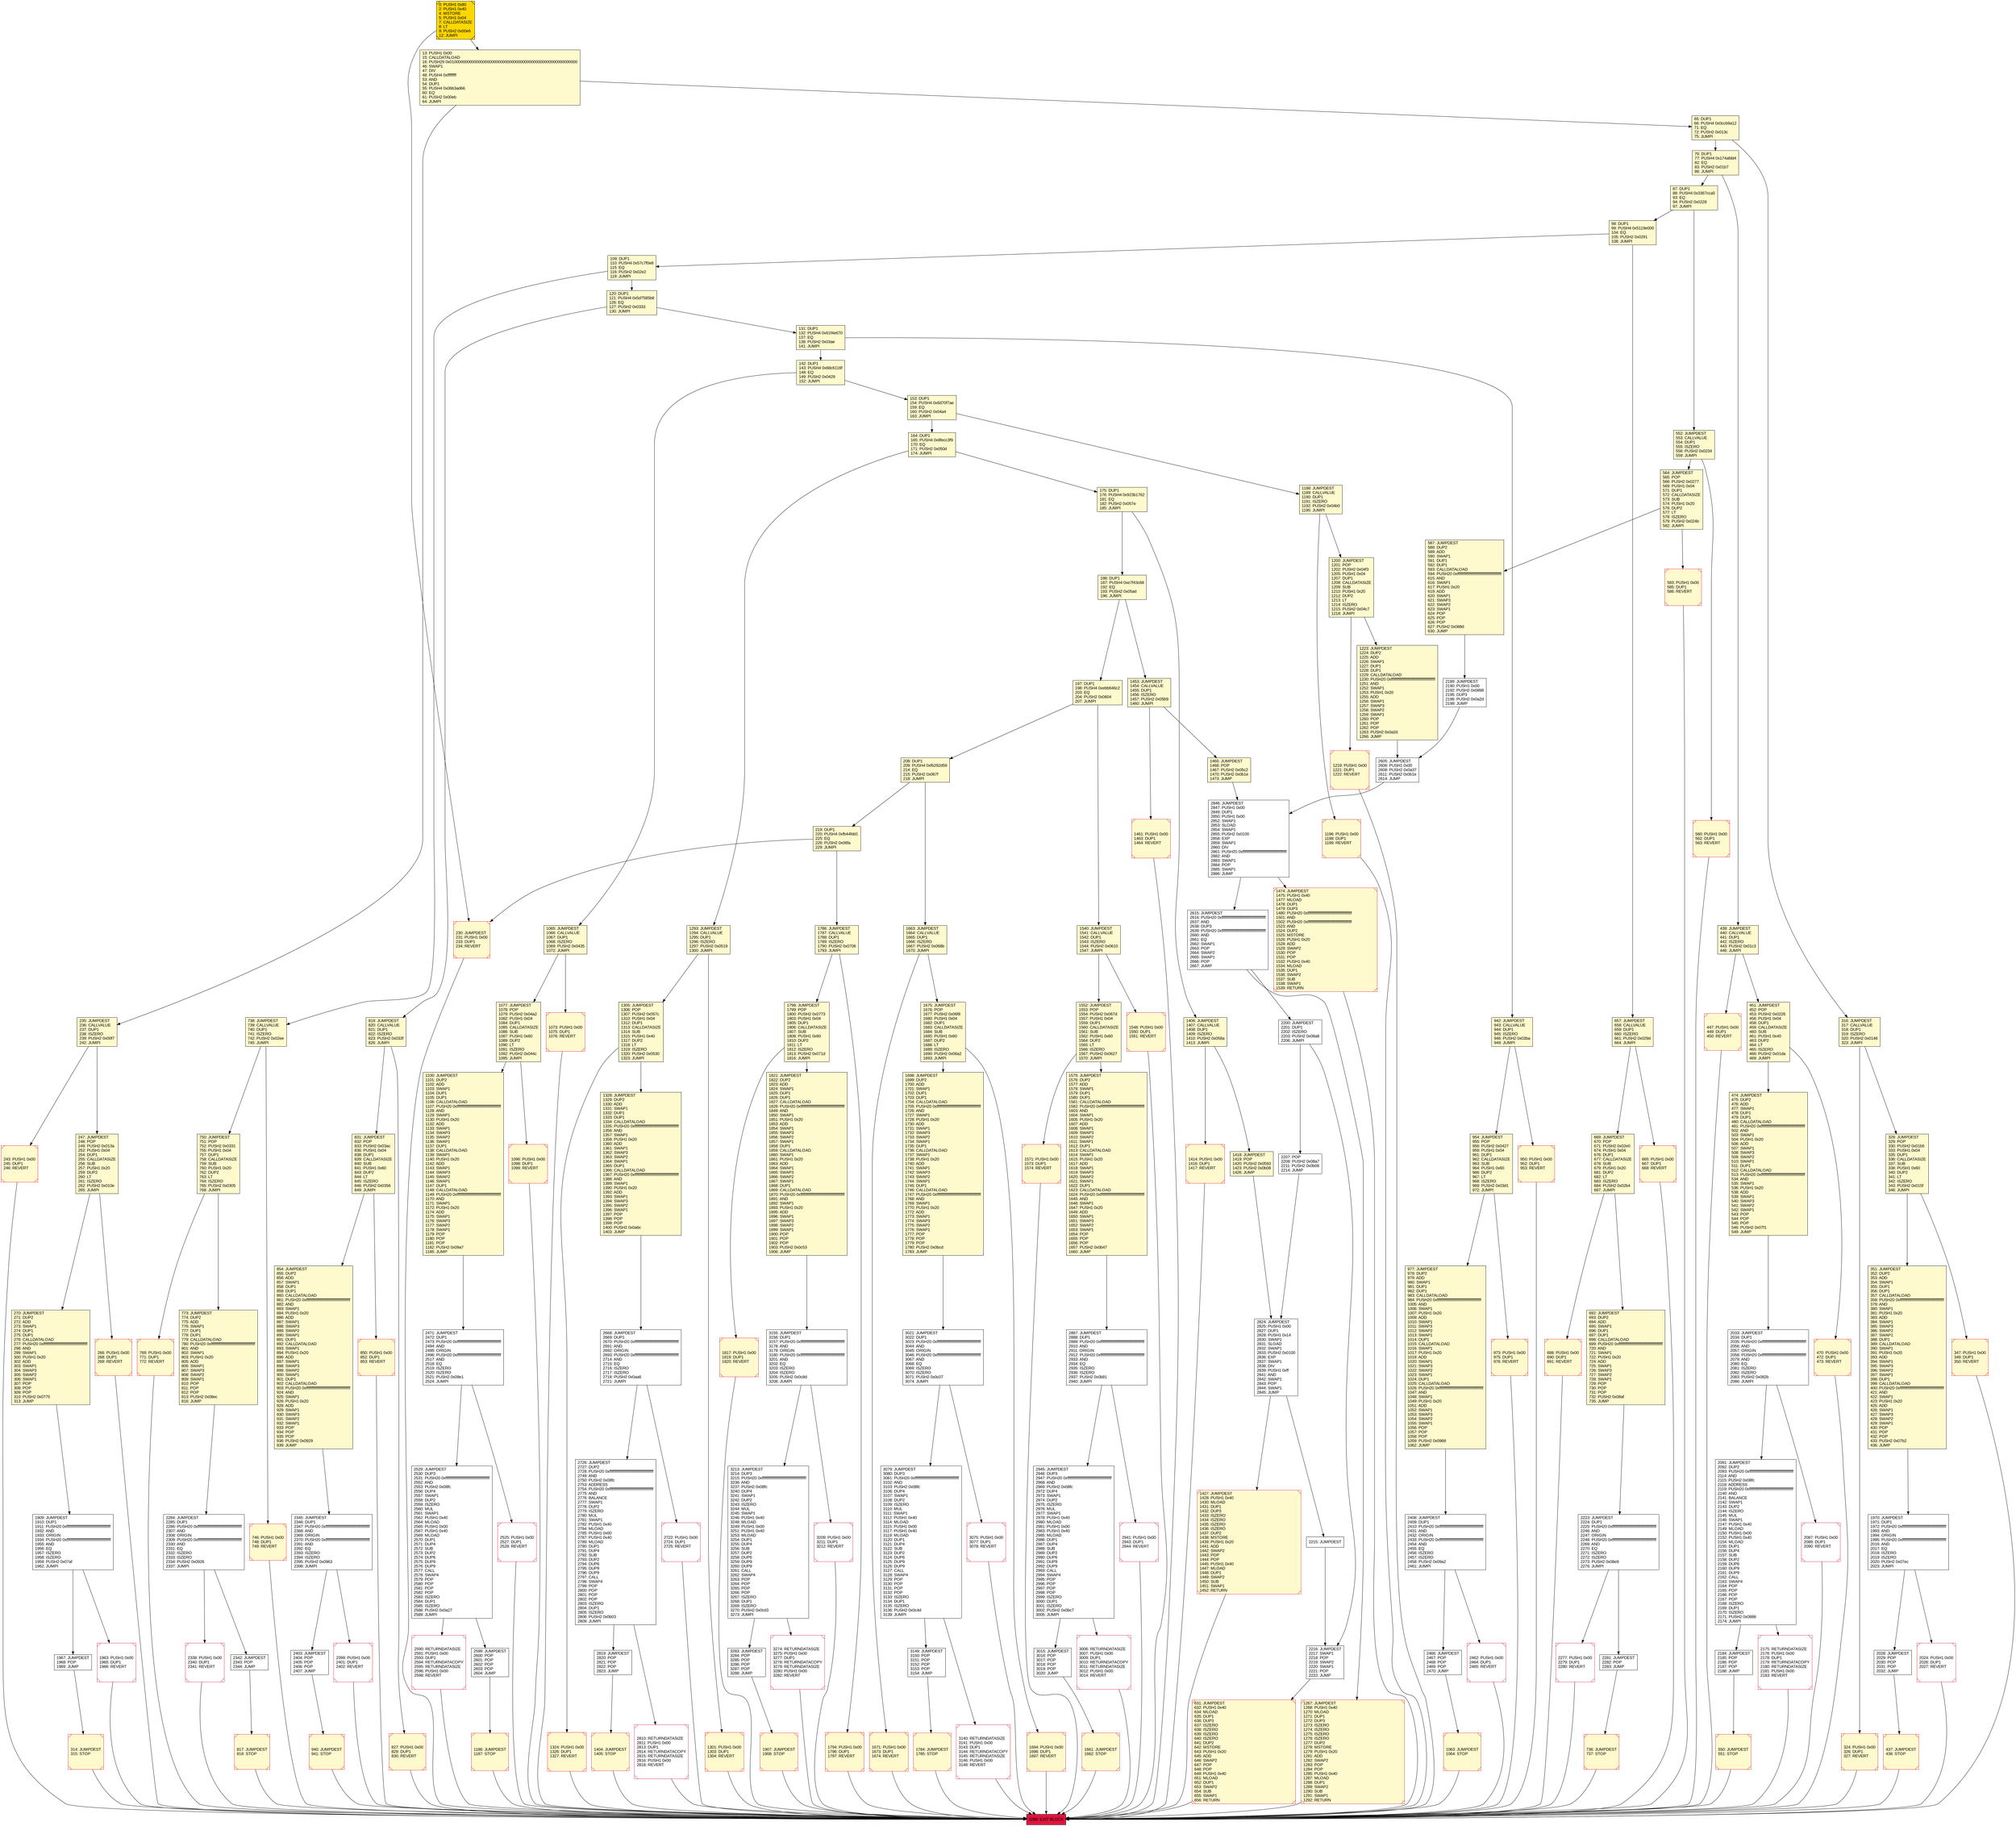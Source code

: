 digraph G {
bgcolor=transparent rankdir=UD;
node [shape=box style=filled color=black fillcolor=white fontname=arial fontcolor=black];
2342 [label="2342: JUMPDEST\l2343: POP\l2344: JUMP\l" ];
2471 [label="2471: JUMPDEST\l2472: DUP1\l2473: PUSH20 0xffffffffffffffffffffffffffffffffffffffff\l2494: AND\l2495: ORIGIN\l2496: PUSH20 0xffffffffffffffffffffffffffffffffffffffff\l2517: AND\l2518: EQ\l2519: ISZERO\l2520: ISZERO\l2521: PUSH2 0x09e1\l2524: JUMPI\l" ];
2216 [label="2216: JUMPDEST\l2217: SWAP1\l2218: POP\l2219: SWAP2\l2220: SWAP1\l2221: POP\l2222: JUMP\l" ];
2722 [label="2722: PUSH1 0x00\l2724: DUP1\l2725: REVERT\l" shape=Msquare color=crimson ];
3149 [label="3149: JUMPDEST\l3150: POP\l3151: POP\l3152: POP\l3153: POP\l3154: JUMP\l" ];
2408 [label="2408: JUMPDEST\l2409: DUP1\l2410: PUSH20 0xffffffffffffffffffffffffffffffffffffffff\l2431: AND\l2432: ORIGIN\l2433: PUSH20 0xffffffffffffffffffffffffffffffffffffffff\l2454: AND\l2455: EQ\l2456: ISZERO\l2457: ISZERO\l2458: PUSH2 0x09a2\l2461: JUMPI\l" ];
2590 [label="2590: RETURNDATASIZE\l2591: PUSH1 0x00\l2593: DUP1\l2594: RETURNDATACOPY\l2595: RETURNDATASIZE\l2596: PUSH1 0x00\l2598: REVERT\l" shape=Msquare color=crimson ];
1909 [label="1909: JUMPDEST\l1910: DUP1\l1911: PUSH20 0xffffffffffffffffffffffffffffffffffffffff\l1932: AND\l1933: ORIGIN\l1934: PUSH20 0xffffffffffffffffffffffffffffffffffffffff\l1955: AND\l1956: EQ\l1957: ISZERO\l1958: ISZERO\l1959: PUSH2 0x07af\l1962: JUMPI\l" ];
1970 [label="1970: JUMPDEST\l1971: DUP1\l1972: PUSH20 0xffffffffffffffffffffffffffffffffffffffff\l1993: AND\l1994: ORIGIN\l1995: PUSH20 0xffffffffffffffffffffffffffffffffffffffff\l2016: AND\l2017: EQ\l2018: ISZERO\l2019: ISZERO\l2020: PUSH2 0x07ec\l2023: JUMPI\l" ];
1100 [label="1100: JUMPDEST\l1101: DUP2\l1102: ADD\l1103: SWAP1\l1104: DUP1\l1105: DUP1\l1106: CALLDATALOAD\l1107: PUSH20 0xffffffffffffffffffffffffffffffffffffffff\l1128: AND\l1129: SWAP1\l1130: PUSH1 0x20\l1132: ADD\l1133: SWAP1\l1134: SWAP3\l1135: SWAP2\l1136: SWAP1\l1137: DUP1\l1138: CALLDATALOAD\l1139: SWAP1\l1140: PUSH1 0x20\l1142: ADD\l1143: SWAP1\l1144: SWAP3\l1145: SWAP2\l1146: SWAP1\l1147: DUP1\l1148: CALLDATALOAD\l1149: PUSH20 0xffffffffffffffffffffffffffffffffffffffff\l1170: AND\l1171: SWAP1\l1172: PUSH1 0x20\l1174: ADD\l1175: SWAP1\l1176: SWAP3\l1177: SWAP2\l1178: SWAP1\l1179: POP\l1180: POP\l1181: POP\l1182: PUSH2 0x09a7\l1185: JUMP\l" fillcolor=lemonchiffon ];
1305 [label="1305: JUMPDEST\l1306: POP\l1307: PUSH2 0x057c\l1310: PUSH1 0x04\l1312: DUP1\l1313: CALLDATASIZE\l1314: SUB\l1315: PUSH1 0x40\l1317: DUP2\l1318: LT\l1319: ISZERO\l1320: PUSH2 0x0530\l1323: JUMPI\l" fillcolor=lemonchiffon ];
1963 [label="1963: PUSH1 0x00\l1965: DUP1\l1966: REVERT\l" shape=Msquare color=crimson ];
1196 [label="1196: PUSH1 0x00\l1198: DUP1\l1199: REVERT\l" fillcolor=lemonchiffon shape=Msquare color=crimson ];
2028 [label="2028: JUMPDEST\l2029: POP\l2030: POP\l2031: POP\l2032: JUMP\l" ];
98 [label="98: DUP1\l99: PUSH4 0x5119e000\l104: EQ\l105: PUSH2 0x0291\l108: JUMPI\l" fillcolor=lemonchiffon ];
688 [label="688: PUSH1 0x00\l690: DUP1\l691: REVERT\l" fillcolor=lemonchiffon shape=Msquare color=crimson ];
1461 [label="1461: PUSH1 0x00\l1463: DUP1\l1464: REVERT\l" fillcolor=lemonchiffon shape=Msquare color=crimson ];
1418 [label="1418: JUMPDEST\l1419: POP\l1420: PUSH2 0x0593\l1423: PUSH2 0x0b08\l1426: JUMP\l" fillcolor=lemonchiffon ];
950 [label="950: PUSH1 0x00\l952: DUP1\l953: REVERT\l" fillcolor=lemonchiffon shape=Msquare color=crimson ];
819 [label="819: JUMPDEST\l820: CALLVALUE\l821: DUP1\l822: ISZERO\l823: PUSH2 0x033f\l826: JUMPI\l" fillcolor=lemonchiffon ];
1223 [label="1223: JUMPDEST\l1224: DUP2\l1225: ADD\l1226: SWAP1\l1227: DUP1\l1228: DUP1\l1229: CALLDATALOAD\l1230: PUSH20 0xffffffffffffffffffffffffffffffffffffffff\l1251: AND\l1252: SWAP1\l1253: PUSH1 0x20\l1255: ADD\l1256: SWAP1\l1257: SWAP3\l1258: SWAP2\l1259: SWAP1\l1260: POP\l1261: POP\l1262: POP\l1263: PUSH2 0x0a2d\l1266: JUMP\l" fillcolor=lemonchiffon ];
164 [label="164: DUP1\l165: PUSH4 0x8fecc3f9\l170: EQ\l171: PUSH2 0x050d\l174: JUMPI\l" fillcolor=lemonchiffon ];
3155 [label="3155: JUMPDEST\l3156: DUP1\l3157: PUSH20 0xffffffffffffffffffffffffffffffffffffffff\l3178: AND\l3179: ORIGIN\l3180: PUSH20 0xffffffffffffffffffffffffffffffffffffffff\l3201: AND\l3202: EQ\l3203: ISZERO\l3204: ISZERO\l3205: PUSH2 0x0c8d\l3208: JUMPI\l" ];
447 [label="447: PUSH1 0x00\l449: DUP1\l450: REVERT\l" fillcolor=lemonchiffon shape=Msquare color=crimson ];
439 [label="439: JUMPDEST\l440: CALLVALUE\l441: DUP1\l442: ISZERO\l443: PUSH2 0x01c3\l446: JUMPI\l" fillcolor=lemonchiffon ];
437 [label="437: JUMPDEST\l438: STOP\l" fillcolor=lemonchiffon shape=Msquare color=crimson ];
854 [label="854: JUMPDEST\l855: DUP2\l856: ADD\l857: SWAP1\l858: DUP1\l859: DUP1\l860: CALLDATALOAD\l861: PUSH20 0xffffffffffffffffffffffffffffffffffffffff\l882: AND\l883: SWAP1\l884: PUSH1 0x20\l886: ADD\l887: SWAP1\l888: SWAP3\l889: SWAP2\l890: SWAP1\l891: DUP1\l892: CALLDATALOAD\l893: SWAP1\l894: PUSH1 0x20\l896: ADD\l897: SWAP1\l898: SWAP3\l899: SWAP2\l900: SWAP1\l901: DUP1\l902: CALLDATALOAD\l903: PUSH20 0xffffffffffffffffffffffffffffffffffffffff\l924: AND\l925: SWAP1\l926: PUSH1 0x20\l928: ADD\l929: SWAP1\l930: SWAP3\l931: SWAP2\l932: SWAP1\l933: POP\l934: POP\l935: POP\l936: PUSH2 0x0929\l939: JUMP\l" fillcolor=lemonchiffon ];
552 [label="552: JUMPDEST\l553: CALLVALUE\l554: DUP1\l555: ISZERO\l556: PUSH2 0x0234\l559: JUMPI\l" fillcolor=lemonchiffon ];
1671 [label="1671: PUSH1 0x00\l1673: DUP1\l1674: REVERT\l" fillcolor=lemonchiffon shape=Msquare color=crimson ];
587 [label="587: JUMPDEST\l588: DUP2\l589: ADD\l590: SWAP1\l591: DUP1\l592: DUP1\l593: CALLDATALOAD\l594: PUSH20 0xffffffffffffffffffffffffffffffffffffffff\l615: AND\l616: SWAP1\l617: PUSH1 0x20\l619: ADD\l620: SWAP1\l621: SWAP3\l622: SWAP2\l623: SWAP1\l624: POP\l625: POP\l626: POP\l627: PUSH2 0x088d\l630: JUMP\l" fillcolor=lemonchiffon ];
1414 [label="1414: PUSH1 0x00\l1416: DUP1\l1417: REVERT\l" fillcolor=lemonchiffon shape=Msquare color=crimson ];
3209 [label="3209: PUSH1 0x00\l3211: DUP1\l3212: REVERT\l" shape=Msquare color=crimson ];
316 [label="316: JUMPDEST\l317: CALLVALUE\l318: DUP1\l319: ISZERO\l320: PUSH2 0x0148\l323: JUMPI\l" fillcolor=lemonchiffon ];
1453 [label="1453: JUMPDEST\l1454: CALLVALUE\l1455: DUP1\l1456: ISZERO\l1457: PUSH2 0x05b9\l1460: JUMPI\l" fillcolor=lemonchiffon ];
1663 [label="1663: JUMPDEST\l1664: CALLVALUE\l1665: DUP1\l1666: ISZERO\l1667: PUSH2 0x068b\l1670: JUMPI\l" fillcolor=lemonchiffon ];
2726 [label="2726: JUMPDEST\l2727: DUP2\l2728: PUSH20 0xffffffffffffffffffffffffffffffffffffffff\l2749: AND\l2750: PUSH2 0x08fc\l2753: ADDRESS\l2754: PUSH20 0xffffffffffffffffffffffffffffffffffffffff\l2775: AND\l2776: BALANCE\l2777: SWAP1\l2778: DUP2\l2779: ISZERO\l2780: MUL\l2781: SWAP1\l2782: PUSH1 0x40\l2784: MLOAD\l2785: PUSH1 0x00\l2787: PUSH1 0x40\l2789: MLOAD\l2790: DUP1\l2791: DUP4\l2792: SUB\l2793: DUP2\l2794: DUP6\l2795: DUP9\l2796: DUP9\l2797: CALL\l2798: SWAP4\l2799: POP\l2800: POP\l2801: POP\l2802: POP\l2803: ISZERO\l2804: DUP1\l2805: ISZERO\l2806: PUSH2 0x0b03\l2809: JUMPI\l" ];
1186 [label="1186: JUMPDEST\l1187: STOP\l" fillcolor=lemonchiffon shape=Msquare color=crimson ];
109 [label="109: DUP1\l110: PUSH4 0x57c7f0e8\l115: EQ\l116: PUSH2 0x02e2\l119: JUMPI\l" fillcolor=lemonchiffon ];
831 [label="831: JUMPDEST\l832: POP\l833: PUSH2 0x03ac\l836: PUSH1 0x04\l838: DUP1\l839: CALLDATASIZE\l840: SUB\l841: PUSH1 0x60\l843: DUP2\l844: LT\l845: ISZERO\l846: PUSH2 0x0356\l849: JUMPI\l" fillcolor=lemonchiffon ];
665 [label="665: PUSH1 0x00\l667: DUP1\l668: REVERT\l" fillcolor=lemonchiffon shape=Msquare color=crimson ];
940 [label="940: JUMPDEST\l941: STOP\l" fillcolor=lemonchiffon shape=Msquare color=crimson ];
1328 [label="1328: JUMPDEST\l1329: DUP2\l1330: ADD\l1331: SWAP1\l1332: DUP1\l1333: DUP1\l1334: CALLDATALOAD\l1335: PUSH20 0xffffffffffffffffffffffffffffffffffffffff\l1356: AND\l1357: SWAP1\l1358: PUSH1 0x20\l1360: ADD\l1361: SWAP1\l1362: SWAP3\l1363: SWAP2\l1364: SWAP1\l1365: DUP1\l1366: CALLDATALOAD\l1367: PUSH20 0xffffffffffffffffffffffffffffffffffffffff\l1388: AND\l1389: SWAP1\l1390: PUSH1 0x20\l1392: ADD\l1393: SWAP1\l1394: SWAP3\l1395: SWAP2\l1396: SWAP1\l1397: POP\l1398: POP\l1399: POP\l1400: PUSH2 0x0a6c\l1403: JUMP\l" fillcolor=lemonchiffon ];
1694 [label="1694: PUSH1 0x00\l1696: DUP1\l1697: REVERT\l" fillcolor=lemonchiffon shape=Msquare color=crimson ];
2462 [label="2462: PUSH1 0x00\l2464: DUP1\l2465: REVERT\l" shape=Msquare color=crimson ];
2668 [label="2668: JUMPDEST\l2669: DUP1\l2670: PUSH20 0xffffffffffffffffffffffffffffffffffffffff\l2691: AND\l2692: ORIGIN\l2693: PUSH20 0xffffffffffffffffffffffffffffffffffffffff\l2714: AND\l2715: EQ\l2716: ISZERO\l2717: ISZERO\l2718: PUSH2 0x0aa6\l2721: JUMPI\l" ];
1786 [label="1786: JUMPDEST\l1787: CALLVALUE\l1788: DUP1\l1789: ISZERO\l1790: PUSH2 0x0706\l1793: JUMPI\l" fillcolor=lemonchiffon ];
2945 [label="2945: JUMPDEST\l2946: DUP3\l2947: PUSH20 0xffffffffffffffffffffffffffffffffffffffff\l2968: AND\l2969: PUSH2 0x08fc\l2972: DUP4\l2973: SWAP1\l2974: DUP2\l2975: ISZERO\l2976: MUL\l2977: SWAP1\l2978: PUSH1 0x40\l2980: MLOAD\l2981: PUSH1 0x00\l2983: PUSH1 0x40\l2985: MLOAD\l2986: DUP1\l2987: DUP4\l2988: SUB\l2989: DUP2\l2990: DUP6\l2991: DUP9\l2992: DUP9\l2993: CALL\l2994: SWAP4\l2995: POP\l2996: POP\l2997: POP\l2998: POP\l2999: ISZERO\l3000: DUP1\l3001: ISZERO\l3002: PUSH2 0x0bc7\l3005: JUMPI\l" ];
2466 [label="2466: JUMPDEST\l2467: POP\l2468: POP\l2469: POP\l2470: JUMP\l" ];
2277 [label="2277: PUSH1 0x00\l2279: DUP1\l2280: REVERT\l" shape=Msquare color=crimson ];
1065 [label="1065: JUMPDEST\l1066: CALLVALUE\l1067: DUP1\l1068: ISZERO\l1069: PUSH2 0x0435\l1072: JUMPI\l" fillcolor=lemonchiffon ];
1077 [label="1077: JUMPDEST\l1078: POP\l1079: PUSH2 0x04a2\l1082: PUSH1 0x04\l1084: DUP1\l1085: CALLDATASIZE\l1086: SUB\l1087: PUSH1 0x60\l1089: DUP2\l1090: LT\l1091: ISZERO\l1092: PUSH2 0x044c\l1095: JUMPI\l" fillcolor=lemonchiffon ];
2024 [label="2024: PUSH1 0x00\l2026: DUP1\l2027: REVERT\l" shape=Msquare color=crimson ];
631 [label="631: JUMPDEST\l632: PUSH1 0x40\l634: MLOAD\l635: DUP1\l636: DUP3\l637: ISZERO\l638: ISZERO\l639: ISZERO\l640: ISZERO\l641: DUP2\l642: MSTORE\l643: PUSH1 0x20\l645: ADD\l646: SWAP2\l647: POP\l648: POP\l649: PUSH1 0x40\l651: MLOAD\l652: DUP1\l653: SWAP2\l654: SUB\l655: SWAP1\l656: RETURN\l" fillcolor=lemonchiffon shape=Msquare color=crimson ];
746 [label="746: PUSH1 0x00\l748: DUP1\l749: REVERT\l" fillcolor=lemonchiffon shape=Msquare color=crimson ];
1698 [label="1698: JUMPDEST\l1699: DUP2\l1700: ADD\l1701: SWAP1\l1702: DUP1\l1703: DUP1\l1704: CALLDATALOAD\l1705: PUSH20 0xffffffffffffffffffffffffffffffffffffffff\l1726: AND\l1727: SWAP1\l1728: PUSH1 0x20\l1730: ADD\l1731: SWAP1\l1732: SWAP3\l1733: SWAP2\l1734: SWAP1\l1735: DUP1\l1736: CALLDATALOAD\l1737: SWAP1\l1738: PUSH1 0x20\l1740: ADD\l1741: SWAP1\l1742: SWAP3\l1743: SWAP2\l1744: SWAP1\l1745: DUP1\l1746: CALLDATALOAD\l1747: PUSH20 0xffffffffffffffffffffffffffffffffffffffff\l1768: AND\l1769: SWAP1\l1770: PUSH1 0x20\l1772: ADD\l1773: SWAP1\l1774: SWAP3\l1775: SWAP2\l1776: SWAP1\l1777: POP\l1778: POP\l1779: POP\l1780: PUSH2 0x0bcd\l1783: JUMP\l" fillcolor=lemonchiffon ];
243 [label="243: PUSH1 0x00\l245: DUP1\l246: REVERT\l" fillcolor=lemonchiffon shape=Msquare color=crimson ];
87 [label="87: DUP1\l88: PUSH4 0x3367cca5\l93: EQ\l94: PUSH2 0x0228\l97: JUMPI\l" fillcolor=lemonchiffon ];
175 [label="175: DUP1\l176: PUSH4 0x923b1762\l181: EQ\l182: PUSH2 0x057e\l185: JUMPI\l" fillcolor=lemonchiffon ];
3021 [label="3021: JUMPDEST\l3022: DUP1\l3023: PUSH20 0xffffffffffffffffffffffffffffffffffffffff\l3044: AND\l3045: ORIGIN\l3046: PUSH20 0xffffffffffffffffffffffffffffffffffffffff\l3067: AND\l3068: EQ\l3069: ISZERO\l3070: ISZERO\l3071: PUSH2 0x0c07\l3074: JUMPI\l" ];
0 [label="0: PUSH1 0x80\l2: PUSH1 0x40\l4: MSTORE\l5: PUSH1 0x04\l7: CALLDATASIZE\l8: LT\l9: PUSH2 0x00e6\l12: JUMPI\l" fillcolor=lemonchiffon shape=Msquare fillcolor=gold ];
3140 [label="3140: RETURNDATASIZE\l3141: PUSH1 0x00\l3143: DUP1\l3144: RETURNDATACOPY\l3145: RETURNDATASIZE\l3146: PUSH1 0x00\l3148: REVERT\l" shape=Msquare color=crimson ];
65 [label="65: DUP1\l66: PUSH4 0x0ccb9a12\l71: EQ\l72: PUSH2 0x013c\l75: JUMPI\l" fillcolor=lemonchiffon ];
208 [label="208: DUP1\l209: PUSH4 0xf6292d59\l214: EQ\l215: PUSH2 0x067f\l218: JUMPI\l" fillcolor=lemonchiffon ];
1219 [label="1219: PUSH1 0x00\l1221: DUP1\l1222: REVERT\l" fillcolor=lemonchiffon shape=Msquare color=crimson ];
2175 [label="2175: RETURNDATASIZE\l2176: PUSH1 0x00\l2178: DUP1\l2179: RETURNDATACOPY\l2180: RETURNDATASIZE\l2181: PUSH1 0x00\l2183: REVERT\l" shape=Msquare color=crimson ];
1188 [label="1188: JUMPDEST\l1189: CALLVALUE\l1190: DUP1\l1191: ISZERO\l1192: PUSH2 0x04b0\l1195: JUMPI\l" fillcolor=lemonchiffon ];
2184 [label="2184: JUMPDEST\l2185: POP\l2186: POP\l2187: POP\l2188: JUMP\l" ];
2599 [label="2599: JUMPDEST\l2600: POP\l2601: POP\l2602: POP\l2603: POP\l2604: JUMP\l" ];
2215 [label="2215: JUMPDEST\l" ];
973 [label="973: PUSH1 0x00\l975: DUP1\l976: REVERT\l" fillcolor=lemonchiffon shape=Msquare color=crimson ];
1784 [label="1784: JUMPDEST\l1785: STOP\l" fillcolor=lemonchiffon shape=Msquare color=crimson ];
13 [label="13: PUSH1 0x00\l15: CALLDATALOAD\l16: PUSH29 0x0100000000000000000000000000000000000000000000000000000000\l46: SWAP1\l47: DIV\l48: PUSH4 0xffffffff\l53: AND\l54: DUP1\l55: PUSH4 0x06b3ad66\l60: EQ\l61: PUSH2 0x00eb\l64: JUMPI\l" fillcolor=lemonchiffon ];
657 [label="657: JUMPDEST\l658: CALLVALUE\l659: DUP1\l660: ISZERO\l661: PUSH2 0x029d\l664: JUMPI\l" fillcolor=lemonchiffon ];
692 [label="692: JUMPDEST\l693: DUP2\l694: ADD\l695: SWAP1\l696: DUP1\l697: DUP1\l698: CALLDATALOAD\l699: PUSH20 0xffffffffffffffffffffffffffffffffffffffff\l720: AND\l721: SWAP1\l722: PUSH1 0x20\l724: ADD\l725: SWAP1\l726: SWAP3\l727: SWAP2\l728: SWAP1\l729: POP\l730: POP\l731: POP\l732: PUSH2 0x08af\l735: JUMP\l" fillcolor=lemonchiffon ];
2207 [label="2207: POP\l2208: PUSH2 0x08a7\l2211: PUSH2 0x0b08\l2214: JUMP\l" ];
736 [label="736: JUMPDEST\l737: STOP\l" fillcolor=lemonchiffon shape=Msquare color=crimson ];
738 [label="738: JUMPDEST\l739: CALLVALUE\l740: DUP1\l741: ISZERO\l742: PUSH2 0x02ee\l745: JUMPI\l" fillcolor=lemonchiffon ];
470 [label="470: PUSH1 0x00\l472: DUP1\l473: REVERT\l" fillcolor=lemonchiffon shape=Msquare color=crimson ];
773 [label="773: JUMPDEST\l774: DUP2\l775: ADD\l776: SWAP1\l777: DUP1\l778: DUP1\l779: CALLDATALOAD\l780: PUSH20 0xffffffffffffffffffffffffffffffffffffffff\l801: AND\l802: SWAP1\l803: PUSH1 0x20\l805: ADD\l806: SWAP1\l807: SWAP3\l808: SWAP2\l809: SWAP1\l810: POP\l811: POP\l812: POP\l813: PUSH2 0x08ec\l816: JUMP\l" fillcolor=lemonchiffon ];
2284 [label="2284: JUMPDEST\l2285: DUP1\l2286: PUSH20 0xffffffffffffffffffffffffffffffffffffffff\l2307: AND\l2308: ORIGIN\l2309: PUSH20 0xffffffffffffffffffffffffffffffffffffffff\l2330: AND\l2331: EQ\l2332: ISZERO\l2333: ISZERO\l2334: PUSH2 0x0926\l2337: JUMPI\l" ];
1821 [label="1821: JUMPDEST\l1822: DUP2\l1823: ADD\l1824: SWAP1\l1825: DUP1\l1826: DUP1\l1827: CALLDATALOAD\l1828: PUSH20 0xffffffffffffffffffffffffffffffffffffffff\l1849: AND\l1850: SWAP1\l1851: PUSH1 0x20\l1853: ADD\l1854: SWAP1\l1855: SWAP3\l1856: SWAP2\l1857: SWAP1\l1858: DUP1\l1859: CALLDATALOAD\l1860: SWAP1\l1861: PUSH1 0x20\l1863: ADD\l1864: SWAP1\l1865: SWAP3\l1866: SWAP2\l1867: SWAP1\l1868: DUP1\l1869: CALLDATALOAD\l1870: PUSH20 0xffffffffffffffffffffffffffffffffffffffff\l1891: AND\l1892: SWAP1\l1893: PUSH1 0x20\l1895: ADD\l1896: SWAP1\l1897: SWAP3\l1898: SWAP2\l1899: SWAP1\l1900: POP\l1901: POP\l1902: POP\l1903: PUSH2 0x0c53\l1906: JUMP\l" fillcolor=lemonchiffon ];
3213 [label="3213: JUMPDEST\l3214: DUP3\l3215: PUSH20 0xffffffffffffffffffffffffffffffffffffffff\l3236: AND\l3237: PUSH2 0x08fc\l3240: DUP4\l3241: SWAP1\l3242: DUP2\l3243: ISZERO\l3244: MUL\l3245: SWAP1\l3246: PUSH1 0x40\l3248: MLOAD\l3249: PUSH1 0x00\l3251: PUSH1 0x40\l3253: MLOAD\l3254: DUP1\l3255: DUP4\l3256: SUB\l3257: DUP2\l3258: DUP6\l3259: DUP9\l3260: DUP9\l3261: CALL\l3262: SWAP4\l3263: POP\l3264: POP\l3265: POP\l3266: POP\l3267: ISZERO\l3268: DUP1\l3269: ISZERO\l3270: PUSH2 0x0cd3\l3273: JUMPI\l" ];
2525 [label="2525: PUSH1 0x00\l2527: DUP1\l2528: REVERT\l" shape=Msquare color=crimson ];
977 [label="977: JUMPDEST\l978: DUP2\l979: ADD\l980: SWAP1\l981: DUP1\l982: DUP1\l983: CALLDATALOAD\l984: PUSH20 0xffffffffffffffffffffffffffffffffffffffff\l1005: AND\l1006: SWAP1\l1007: PUSH1 0x20\l1009: ADD\l1010: SWAP1\l1011: SWAP3\l1012: SWAP2\l1013: SWAP1\l1014: DUP1\l1015: CALLDATALOAD\l1016: SWAP1\l1017: PUSH1 0x20\l1019: ADD\l1020: SWAP1\l1021: SWAP3\l1022: SWAP2\l1023: SWAP1\l1024: DUP1\l1025: CALLDATALOAD\l1026: PUSH20 0xffffffffffffffffffffffffffffffffffffffff\l1047: AND\l1048: SWAP1\l1049: PUSH1 0x20\l1051: ADD\l1052: SWAP1\l1053: SWAP3\l1054: SWAP2\l1055: SWAP1\l1056: POP\l1057: POP\l1058: POP\l1059: PUSH2 0x0968\l1062: JUMP\l" fillcolor=lemonchiffon ];
1571 [label="1571: PUSH1 0x00\l1573: DUP1\l1574: REVERT\l" fillcolor=lemonchiffon shape=Msquare color=crimson ];
2403 [label="2403: JUMPDEST\l2404: POP\l2405: POP\l2406: POP\l2407: JUMP\l" ];
2338 [label="2338: PUSH1 0x00\l2340: DUP1\l2341: REVERT\l" shape=Msquare color=crimson ];
1552 [label="1552: JUMPDEST\l1553: POP\l1554: PUSH2 0x067d\l1557: PUSH1 0x04\l1559: DUP1\l1560: CALLDATASIZE\l1561: SUB\l1562: PUSH1 0x60\l1564: DUP2\l1565: LT\l1566: ISZERO\l1567: PUSH2 0x0627\l1570: JUMPI\l" fillcolor=lemonchiffon ];
2087 [label="2087: PUSH1 0x00\l2089: DUP1\l2090: REVERT\l" shape=Msquare color=crimson ];
76 [label="76: DUP1\l77: PUSH4 0x174afdd4\l82: EQ\l83: PUSH2 0x01b7\l86: JUMPI\l" fillcolor=lemonchiffon ];
1967 [label="1967: JUMPDEST\l1968: POP\l1969: JUMP\l" ];
3015 [label="3015: JUMPDEST\l3016: POP\l3017: POP\l3018: POP\l3019: POP\l3020: JUMP\l" ];
2846 [label="2846: JUMPDEST\l2847: PUSH1 0x00\l2849: DUP1\l2850: PUSH1 0x00\l2852: SWAP1\l2853: SLOAD\l2854: SWAP1\l2855: PUSH2 0x0100\l2858: EXP\l2859: SWAP1\l2860: DIV\l2861: PUSH20 0xffffffffffffffffffffffffffffffffffffffff\l2882: AND\l2883: SWAP1\l2884: POP\l2885: SWAP1\l2886: JUMP\l" ];
1324 [label="1324: PUSH1 0x00\l1326: DUP1\l1327: REVERT\l" fillcolor=lemonchiffon shape=Msquare color=crimson ];
1073 [label="1073: PUSH1 0x00\l1075: DUP1\l1076: REVERT\l" fillcolor=lemonchiffon shape=Msquare color=crimson ];
560 [label="560: PUSH1 0x00\l562: DUP1\l563: REVERT\l" fillcolor=lemonchiffon shape=Msquare color=crimson ];
1465 [label="1465: JUMPDEST\l1466: POP\l1467: PUSH2 0x05c2\l1470: PUSH2 0x0b1e\l1473: JUMP\l" fillcolor=lemonchiffon ];
1474 [label="1474: JUMPDEST\l1475: PUSH1 0x40\l1477: MLOAD\l1478: DUP1\l1479: DUP3\l1480: PUSH20 0xffffffffffffffffffffffffffffffffffffffff\l1501: AND\l1502: PUSH20 0xffffffffffffffffffffffffffffffffffffffff\l1523: AND\l1524: DUP2\l1525: MSTORE\l1526: PUSH1 0x20\l1528: ADD\l1529: SWAP2\l1530: POP\l1531: POP\l1532: PUSH1 0x40\l1534: MLOAD\l1535: DUP1\l1536: SWAP2\l1537: SUB\l1538: SWAP1\l1539: RETURN\l" fillcolor=lemonchiffon shape=Msquare color=crimson ];
2091 [label="2091: JUMPDEST\l2092: DUP2\l2093: PUSH20 0xffffffffffffffffffffffffffffffffffffffff\l2114: AND\l2115: PUSH2 0x08fc\l2118: ADDRESS\l2119: PUSH20 0xffffffffffffffffffffffffffffffffffffffff\l2140: AND\l2141: BALANCE\l2142: SWAP1\l2143: DUP2\l2144: ISZERO\l2145: MUL\l2146: SWAP1\l2147: PUSH1 0x40\l2149: MLOAD\l2150: PUSH1 0x00\l2152: PUSH1 0x40\l2154: MLOAD\l2155: DUP1\l2156: DUP4\l2157: SUB\l2158: DUP2\l2159: DUP6\l2160: DUP9\l2161: DUP9\l2162: CALL\l2163: SWAP4\l2164: POP\l2165: POP\l2166: POP\l2167: POP\l2168: ISZERO\l2169: DUP1\l2170: ISZERO\l2171: PUSH2 0x0888\l2174: JUMPI\l" ];
153 [label="153: DUP1\l154: PUSH4 0x6d70f7ae\l159: EQ\l160: PUSH2 0x04a4\l163: JUMPI\l" fillcolor=lemonchiffon ];
564 [label="564: JUMPDEST\l565: POP\l566: PUSH2 0x0277\l569: PUSH1 0x04\l571: DUP1\l572: CALLDATASIZE\l573: SUB\l574: PUSH1 0x20\l576: DUP2\l577: LT\l578: ISZERO\l579: PUSH2 0x024b\l582: JUMPI\l" fillcolor=lemonchiffon ];
1675 [label="1675: JUMPDEST\l1676: POP\l1677: PUSH2 0x06f8\l1680: PUSH1 0x04\l1682: DUP1\l1683: CALLDATASIZE\l1684: SUB\l1685: PUSH1 0x60\l1687: DUP2\l1688: LT\l1689: ISZERO\l1690: PUSH2 0x06a2\l1693: JUMPI\l" fillcolor=lemonchiffon ];
827 [label="827: PUSH1 0x00\l829: DUP1\l830: REVERT\l" fillcolor=lemonchiffon shape=Msquare color=crimson ];
2200 [label="2200: JUMPDEST\l2201: DUP1\l2202: ISZERO\l2203: PUSH2 0x08a8\l2206: JUMPI\l" ];
451 [label="451: JUMPDEST\l452: POP\l453: PUSH2 0x0226\l456: PUSH1 0x04\l458: DUP1\l459: CALLDATASIZE\l460: SUB\l461: PUSH1 0x40\l463: DUP2\l464: LT\l465: ISZERO\l466: PUSH2 0x01da\l469: JUMPI\l" fillcolor=lemonchiffon ];
3283 [label="3283: JUMPDEST\l3284: POP\l3285: POP\l3286: POP\l3287: POP\l3288: JUMP\l" ];
1406 [label="1406: JUMPDEST\l1407: CALLVALUE\l1408: DUP1\l1409: ISZERO\l1410: PUSH2 0x058a\l1413: JUMPI\l" fillcolor=lemonchiffon ];
769 [label="769: PUSH1 0x00\l771: DUP1\l772: REVERT\l" fillcolor=lemonchiffon shape=Msquare color=crimson ];
2605 [label="2605: JUMPDEST\l2606: PUSH1 0x00\l2608: PUSH2 0x0a37\l2611: PUSH2 0x0b1e\l2614: JUMP\l" ];
3075 [label="3075: PUSH1 0x00\l3077: DUP1\l3078: REVERT\l" shape=Msquare color=crimson ];
1794 [label="1794: PUSH1 0x00\l1796: DUP1\l1797: REVERT\l" fillcolor=lemonchiffon shape=Msquare color=crimson ];
817 [label="817: JUMPDEST\l818: STOP\l" fillcolor=lemonchiffon shape=Msquare color=crimson ];
3006 [label="3006: RETURNDATASIZE\l3007: PUSH1 0x00\l3009: DUP1\l3010: RETURNDATACOPY\l3011: RETURNDATASIZE\l3012: PUSH1 0x00\l3014: REVERT\l" shape=Msquare color=crimson ];
1798 [label="1798: JUMPDEST\l1799: POP\l1800: PUSH2 0x0773\l1803: PUSH1 0x04\l1805: DUP1\l1806: CALLDATASIZE\l1807: SUB\l1808: PUSH1 0x60\l1810: DUP2\l1811: LT\l1812: ISZERO\l1813: PUSH2 0x071d\l1816: JUMPI\l" fillcolor=lemonchiffon ];
1293 [label="1293: JUMPDEST\l1294: CALLVALUE\l1295: DUP1\l1296: ISZERO\l1297: PUSH2 0x0519\l1300: JUMPI\l" fillcolor=lemonchiffon ];
266 [label="266: PUSH1 0x00\l268: DUP1\l269: REVERT\l" fillcolor=lemonchiffon shape=Msquare color=crimson ];
1548 [label="1548: PUSH1 0x00\l1550: DUP1\l1551: REVERT\l" fillcolor=lemonchiffon shape=Msquare color=crimson ];
142 [label="142: DUP1\l143: PUSH4 0x68c6116f\l148: EQ\l149: PUSH2 0x0429\l152: JUMPI\l" fillcolor=lemonchiffon ];
314 [label="314: JUMPDEST\l315: STOP\l" fillcolor=lemonchiffon shape=Msquare color=crimson ];
1427 [label="1427: JUMPDEST\l1428: PUSH1 0x40\l1430: MLOAD\l1431: DUP1\l1432: DUP3\l1433: ISZERO\l1434: ISZERO\l1435: ISZERO\l1436: ISZERO\l1437: DUP2\l1438: MSTORE\l1439: PUSH1 0x20\l1441: ADD\l1442: SWAP2\l1443: POP\l1444: POP\l1445: PUSH1 0x40\l1447: MLOAD\l1448: DUP1\l1449: SWAP2\l1450: SUB\l1451: SWAP1\l1452: RETURN\l" fillcolor=lemonchiffon shape=Msquare color=crimson ];
550 [label="550: JUMPDEST\l551: STOP\l" fillcolor=lemonchiffon shape=Msquare color=crimson ];
954 [label="954: JUMPDEST\l955: POP\l956: PUSH2 0x0427\l959: PUSH1 0x04\l961: DUP1\l962: CALLDATASIZE\l963: SUB\l964: PUSH1 0x60\l966: DUP2\l967: LT\l968: ISZERO\l969: PUSH2 0x03d1\l972: JUMPI\l" fillcolor=lemonchiffon ];
1063 [label="1063: JUMPDEST\l1064: STOP\l" fillcolor=lemonchiffon shape=Msquare color=crimson ];
1301 [label="1301: PUSH1 0x00\l1303: DUP1\l1304: REVERT\l" fillcolor=lemonchiffon shape=Msquare color=crimson ];
1575 [label="1575: JUMPDEST\l1576: DUP2\l1577: ADD\l1578: SWAP1\l1579: DUP1\l1580: DUP1\l1581: CALLDATALOAD\l1582: PUSH20 0xffffffffffffffffffffffffffffffffffffffff\l1603: AND\l1604: SWAP1\l1605: PUSH1 0x20\l1607: ADD\l1608: SWAP1\l1609: SWAP3\l1610: SWAP2\l1611: SWAP1\l1612: DUP1\l1613: CALLDATALOAD\l1614: SWAP1\l1615: PUSH1 0x20\l1617: ADD\l1618: SWAP1\l1619: SWAP3\l1620: SWAP2\l1621: SWAP1\l1622: DUP1\l1623: CALLDATALOAD\l1624: PUSH20 0xffffffffffffffffffffffffffffffffffffffff\l1645: AND\l1646: SWAP1\l1647: PUSH1 0x20\l1649: ADD\l1650: SWAP1\l1651: SWAP3\l1652: SWAP2\l1653: SWAP1\l1654: POP\l1655: POP\l1656: POP\l1657: PUSH2 0x0b47\l1660: JUMP\l" fillcolor=lemonchiffon ];
2033 [label="2033: JUMPDEST\l2034: DUP1\l2035: PUSH20 0xffffffffffffffffffffffffffffffffffffffff\l2056: AND\l2057: ORIGIN\l2058: PUSH20 0xffffffffffffffffffffffffffffffffffffffff\l2079: AND\l2080: EQ\l2081: ISZERO\l2082: ISZERO\l2083: PUSH2 0x082b\l2086: JUMPI\l" ];
1817 [label="1817: PUSH1 0x00\l1819: DUP1\l1820: REVERT\l" fillcolor=lemonchiffon shape=Msquare color=crimson ];
131 [label="131: DUP1\l132: PUSH4 0x61f4e670\l137: EQ\l138: PUSH2 0x03ae\l141: JUMPI\l" fillcolor=lemonchiffon ];
2824 [label="2824: JUMPDEST\l2825: PUSH1 0x00\l2827: DUP1\l2828: PUSH1 0x14\l2830: SWAP1\l2831: SLOAD\l2832: SWAP1\l2833: PUSH2 0x0100\l2836: EXP\l2837: SWAP1\l2838: DIV\l2839: PUSH1 0xff\l2841: AND\l2842: SWAP1\l2843: POP\l2844: SWAP1\l2845: JUMP\l" ];
219 [label="219: DUP1\l220: PUSH4 0xfb44fdd1\l225: EQ\l226: PUSH2 0x06fa\l229: JUMPI\l" fillcolor=lemonchiffon ];
3079 [label="3079: JUMPDEST\l3080: DUP3\l3081: PUSH20 0xffffffffffffffffffffffffffffffffffffffff\l3102: AND\l3103: PUSH2 0x08fc\l3106: DUP4\l3107: SWAP1\l3108: DUP2\l3109: ISZERO\l3110: MUL\l3111: SWAP1\l3112: PUSH1 0x40\l3114: MLOAD\l3115: PUSH1 0x00\l3117: PUSH1 0x40\l3119: MLOAD\l3120: DUP1\l3121: DUP4\l3122: SUB\l3123: DUP2\l3124: DUP6\l3125: DUP9\l3126: DUP9\l3127: CALL\l3128: SWAP4\l3129: POP\l3130: POP\l3131: POP\l3132: POP\l3133: ISZERO\l3134: DUP1\l3135: ISZERO\l3136: PUSH2 0x0c4d\l3139: JUMPI\l" ];
2281 [label="2281: JUMPDEST\l2282: POP\l2283: JUMP\l" ];
1267 [label="1267: JUMPDEST\l1268: PUSH1 0x40\l1270: MLOAD\l1271: DUP1\l1272: DUP3\l1273: ISZERO\l1274: ISZERO\l1275: ISZERO\l1276: ISZERO\l1277: DUP2\l1278: MSTORE\l1279: PUSH1 0x20\l1281: ADD\l1282: SWAP2\l1283: POP\l1284: POP\l1285: PUSH1 0x40\l1287: MLOAD\l1288: DUP1\l1289: SWAP2\l1290: SUB\l1291: SWAP1\l1292: RETURN\l" fillcolor=lemonchiffon shape=Msquare color=crimson ];
235 [label="235: JUMPDEST\l236: CALLVALUE\l237: DUP1\l238: ISZERO\l239: PUSH2 0x00f7\l242: JUMPI\l" fillcolor=lemonchiffon ];
3274 [label="3274: RETURNDATASIZE\l3275: PUSH1 0x00\l3277: DUP1\l3278: RETURNDATACOPY\l3279: RETURNDATASIZE\l3280: PUSH1 0x00\l3282: REVERT\l" shape=Msquare color=crimson ];
351 [label="351: JUMPDEST\l352: DUP2\l353: ADD\l354: SWAP1\l355: DUP1\l356: DUP1\l357: CALLDATALOAD\l358: PUSH20 0xffffffffffffffffffffffffffffffffffffffff\l379: AND\l380: SWAP1\l381: PUSH1 0x20\l383: ADD\l384: SWAP1\l385: SWAP3\l386: SWAP2\l387: SWAP1\l388: DUP1\l389: CALLDATALOAD\l390: SWAP1\l391: PUSH1 0x20\l393: ADD\l394: SWAP1\l395: SWAP3\l396: SWAP2\l397: SWAP1\l398: DUP1\l399: CALLDATALOAD\l400: PUSH20 0xffffffffffffffffffffffffffffffffffffffff\l421: AND\l422: SWAP1\l423: PUSH1 0x20\l425: ADD\l426: SWAP1\l427: SWAP3\l428: SWAP2\l429: SWAP1\l430: POP\l431: POP\l432: POP\l433: PUSH2 0x07b2\l436: JUMP\l" fillcolor=lemonchiffon ];
2529 [label="2529: JUMPDEST\l2530: DUP3\l2531: PUSH20 0xffffffffffffffffffffffffffffffffffffffff\l2552: AND\l2553: PUSH2 0x08fc\l2556: DUP4\l2557: SWAP1\l2558: DUP2\l2559: ISZERO\l2560: MUL\l2561: SWAP1\l2562: PUSH1 0x40\l2564: MLOAD\l2565: PUSH1 0x00\l2567: PUSH1 0x40\l2569: MLOAD\l2570: DUP1\l2571: DUP4\l2572: SUB\l2573: DUP2\l2574: DUP6\l2575: DUP9\l2576: DUP9\l2577: CALL\l2578: SWAP4\l2579: POP\l2580: POP\l2581: POP\l2582: POP\l2583: ISZERO\l2584: DUP1\l2585: ISZERO\l2586: PUSH2 0x0a27\l2589: JUMPI\l" ];
3289 [label="3289: EXIT BLOCK\l" fillcolor=crimson ];
2189 [label="2189: JUMPDEST\l2190: PUSH1 0x00\l2192: PUSH2 0x0898\l2195: DUP3\l2196: PUSH2 0x0a2d\l2199: JUMP\l" ];
2941 [label="2941: PUSH1 0x00\l2943: DUP1\l2944: REVERT\l" shape=Msquare color=crimson ];
247 [label="247: JUMPDEST\l248: POP\l249: PUSH2 0x013a\l252: PUSH1 0x04\l254: DUP1\l255: CALLDATASIZE\l256: SUB\l257: PUSH1 0x20\l259: DUP2\l260: LT\l261: ISZERO\l262: PUSH2 0x010e\l265: JUMPI\l" fillcolor=lemonchiffon ];
197 [label="197: DUP1\l198: PUSH4 0xebb646c2\l203: EQ\l204: PUSH2 0x0604\l207: JUMPI\l" fillcolor=lemonchiffon ];
270 [label="270: JUMPDEST\l271: DUP2\l272: ADD\l273: SWAP1\l274: DUP1\l275: DUP1\l276: CALLDATALOAD\l277: PUSH20 0xffffffffffffffffffffffffffffffffffffffff\l298: AND\l299: SWAP1\l300: PUSH1 0x20\l302: ADD\l303: SWAP1\l304: SWAP3\l305: SWAP2\l306: SWAP1\l307: POP\l308: POP\l309: POP\l310: PUSH2 0x0775\l313: JUMP\l" fillcolor=lemonchiffon ];
2810 [label="2810: RETURNDATASIZE\l2811: PUSH1 0x00\l2813: DUP1\l2814: RETURNDATACOPY\l2815: RETURNDATASIZE\l2816: PUSH1 0x00\l2818: REVERT\l" shape=Msquare color=crimson ];
2819 [label="2819: JUMPDEST\l2820: POP\l2821: POP\l2822: POP\l2823: JUMP\l" ];
230 [label="230: JUMPDEST\l231: PUSH1 0x00\l233: DUP1\l234: REVERT\l" fillcolor=lemonchiffon shape=Msquare color=crimson ];
2615 [label="2615: JUMPDEST\l2616: PUSH20 0xffffffffffffffffffffffffffffffffffffffff\l2637: AND\l2638: DUP3\l2639: PUSH20 0xffffffffffffffffffffffffffffffffffffffff\l2660: AND\l2661: EQ\l2662: SWAP1\l2663: POP\l2664: SWAP2\l2665: SWAP1\l2666: POP\l2667: JUMP\l" ];
324 [label="324: PUSH1 0x00\l326: DUP1\l327: REVERT\l" fillcolor=lemonchiffon shape=Msquare color=crimson ];
750 [label="750: JUMPDEST\l751: POP\l752: PUSH2 0x0331\l755: PUSH1 0x04\l757: DUP1\l758: CALLDATASIZE\l759: SUB\l760: PUSH1 0x20\l762: DUP2\l763: LT\l764: ISZERO\l765: PUSH2 0x0305\l768: JUMPI\l" fillcolor=lemonchiffon ];
583 [label="583: PUSH1 0x00\l585: DUP1\l586: REVERT\l" fillcolor=lemonchiffon shape=Msquare color=crimson ];
1907 [label="1907: JUMPDEST\l1908: STOP\l" fillcolor=lemonchiffon shape=Msquare color=crimson ];
1404 [label="1404: JUMPDEST\l1405: STOP\l" fillcolor=lemonchiffon shape=Msquare color=crimson ];
1096 [label="1096: PUSH1 0x00\l1098: DUP1\l1099: REVERT\l" fillcolor=lemonchiffon shape=Msquare color=crimson ];
1661 [label="1661: JUMPDEST\l1662: STOP\l" fillcolor=lemonchiffon shape=Msquare color=crimson ];
2887 [label="2887: JUMPDEST\l2888: DUP1\l2889: PUSH20 0xffffffffffffffffffffffffffffffffffffffff\l2910: AND\l2911: ORIGIN\l2912: PUSH20 0xffffffffffffffffffffffffffffffffffffffff\l2933: AND\l2934: EQ\l2935: ISZERO\l2936: ISZERO\l2937: PUSH2 0x0b81\l2940: JUMPI\l" ];
942 [label="942: JUMPDEST\l943: CALLVALUE\l944: DUP1\l945: ISZERO\l946: PUSH2 0x03ba\l949: JUMPI\l" fillcolor=lemonchiffon ];
2345 [label="2345: JUMPDEST\l2346: DUP1\l2347: PUSH20 0xffffffffffffffffffffffffffffffffffffffff\l2368: AND\l2369: ORIGIN\l2370: PUSH20 0xffffffffffffffffffffffffffffffffffffffff\l2391: AND\l2392: EQ\l2393: ISZERO\l2394: ISZERO\l2395: PUSH2 0x0963\l2398: JUMPI\l" ];
1200 [label="1200: JUMPDEST\l1201: POP\l1202: PUSH2 0x04f3\l1205: PUSH1 0x04\l1207: DUP1\l1208: CALLDATASIZE\l1209: SUB\l1210: PUSH1 0x20\l1212: DUP2\l1213: LT\l1214: ISZERO\l1215: PUSH2 0x04c7\l1218: JUMPI\l" fillcolor=lemonchiffon ];
474 [label="474: JUMPDEST\l475: DUP2\l476: ADD\l477: SWAP1\l478: DUP1\l479: DUP1\l480: CALLDATALOAD\l481: PUSH20 0xffffffffffffffffffffffffffffffffffffffff\l502: AND\l503: SWAP1\l504: PUSH1 0x20\l506: ADD\l507: SWAP1\l508: SWAP3\l509: SWAP2\l510: SWAP1\l511: DUP1\l512: CALLDATALOAD\l513: PUSH20 0xffffffffffffffffffffffffffffffffffffffff\l534: AND\l535: SWAP1\l536: PUSH1 0x20\l538: ADD\l539: SWAP1\l540: SWAP3\l541: SWAP2\l542: SWAP1\l543: POP\l544: POP\l545: POP\l546: PUSH2 0x07f1\l549: JUMP\l" fillcolor=lemonchiffon ];
850 [label="850: PUSH1 0x00\l852: DUP1\l853: REVERT\l" fillcolor=lemonchiffon shape=Msquare color=crimson ];
1540 [label="1540: JUMPDEST\l1541: CALLVALUE\l1542: DUP1\l1543: ISZERO\l1544: PUSH2 0x0610\l1547: JUMPI\l" fillcolor=lemonchiffon ];
120 [label="120: DUP1\l121: PUSH4 0x5d7585b8\l126: EQ\l127: PUSH2 0x0333\l130: JUMPI\l" fillcolor=lemonchiffon ];
186 [label="186: DUP1\l187: PUSH4 0xe7f43c68\l192: EQ\l193: PUSH2 0x05ad\l196: JUMPI\l" fillcolor=lemonchiffon ];
669 [label="669: JUMPDEST\l670: POP\l671: PUSH2 0x02e0\l674: PUSH1 0x04\l676: DUP1\l677: CALLDATASIZE\l678: SUB\l679: PUSH1 0x20\l681: DUP2\l682: LT\l683: ISZERO\l684: PUSH2 0x02b4\l687: JUMPI\l" fillcolor=lemonchiffon ];
347 [label="347: PUSH1 0x00\l349: DUP1\l350: REVERT\l" fillcolor=lemonchiffon shape=Msquare color=crimson ];
328 [label="328: JUMPDEST\l329: POP\l330: PUSH2 0x01b5\l333: PUSH1 0x04\l335: DUP1\l336: CALLDATASIZE\l337: SUB\l338: PUSH1 0x60\l340: DUP2\l341: LT\l342: ISZERO\l343: PUSH2 0x015f\l346: JUMPI\l" fillcolor=lemonchiffon ];
2223 [label="2223: JUMPDEST\l2224: DUP1\l2225: PUSH20 0xffffffffffffffffffffffffffffffffffffffff\l2246: AND\l2247: ORIGIN\l2248: PUSH20 0xffffffffffffffffffffffffffffffffffffffff\l2269: AND\l2270: EQ\l2271: ISZERO\l2272: ISZERO\l2273: PUSH2 0x08e9\l2276: JUMPI\l" ];
2399 [label="2399: PUSH1 0x00\l2401: DUP1\l2402: REVERT\l" shape=Msquare color=crimson ];
2941 -> 3289;
1970 -> 2028;
3274 -> 3289;
1663 -> 1671;
1065 -> 1077;
2345 -> 2399;
131 -> 142;
831 -> 854;
1698 -> 3021;
1465 -> 2846;
1293 -> 1301;
1798 -> 1817;
347 -> 3289;
98 -> 109;
1967 -> 314;
2399 -> 3289;
2605 -> 2846;
850 -> 3289;
1404 -> 3289;
1552 -> 1575;
3155 -> 3209;
1305 -> 1328;
2810 -> 3289;
230 -> 3289;
247 -> 270;
324 -> 3289;
439 -> 447;
738 -> 746;
1907 -> 3289;
109 -> 738;
827 -> 3289;
2668 -> 2722;
87 -> 98;
2408 -> 2466;
208 -> 1663;
1474 -> 3289;
2216 -> 631;
65 -> 316;
120 -> 131;
1324 -> 3289;
131 -> 942;
657 -> 665;
2338 -> 3289;
1540 -> 1548;
2599 -> 1186;
1817 -> 3289;
1821 -> 3155;
3155 -> 3213;
1301 -> 3289;
3149 -> 1784;
266 -> 3289;
87 -> 552;
1427 -> 3289;
314 -> 3289;
2615 -> 2200;
769 -> 3289;
1794 -> 3289;
977 -> 2408;
817 -> 3289;
98 -> 657;
2471 -> 2525;
669 -> 692;
3140 -> 3289;
1305 -> 1324;
153 -> 164;
219 -> 1786;
1406 -> 1418;
1200 -> 1219;
738 -> 750;
2024 -> 3289;
657 -> 669;
1293 -> 1305;
2342 -> 817;
2525 -> 3289;
208 -> 219;
2887 -> 2945;
470 -> 3289;
552 -> 560;
973 -> 3289;
1453 -> 1465;
2281 -> 736;
0 -> 230;
439 -> 451;
2175 -> 3289;
831 -> 850;
447 -> 3289;
3079 -> 3149;
316 -> 324;
954 -> 977;
1461 -> 3289;
854 -> 2345;
950 -> 3289;
2726 -> 2810;
76 -> 87;
1418 -> 2824;
1963 -> 3289;
2529 -> 2590;
1675 -> 1698;
2471 -> 2529;
2590 -> 3289;
186 -> 1453;
940 -> 3289;
669 -> 688;
2462 -> 3289;
3213 -> 3283;
270 -> 1909;
2945 -> 3006;
2200 -> 2207;
142 -> 1065;
451 -> 470;
2466 -> 1063;
437 -> 3289;
942 -> 950;
1414 -> 3289;
328 -> 347;
1552 -> 1571;
1100 -> 2471;
2819 -> 1404;
235 -> 247;
1909 -> 1963;
13 -> 65;
773 -> 2284;
197 -> 1540;
1267 -> 3289;
186 -> 197;
2846 -> 1474;
2033 -> 2091;
219 -> 230;
2028 -> 437;
2615 -> 1267;
328 -> 351;
819 -> 831;
1096 -> 3289;
1661 -> 3289;
0 -> 13;
2033 -> 2087;
2223 -> 2281;
2887 -> 2941;
142 -> 153;
2408 -> 2462;
1453 -> 1461;
583 -> 3289;
1077 -> 1100;
1970 -> 2024;
750 -> 769;
474 -> 2033;
560 -> 3289;
1073 -> 3289;
164 -> 175;
1571 -> 3289;
1575 -> 2887;
942 -> 954;
2087 -> 3289;
3015 -> 1661;
1188 -> 1196;
2824 -> 1427;
2215 -> 2216;
2846 -> 2615;
1063 -> 3289;
550 -> 3289;
451 -> 474;
2345 -> 2403;
2668 -> 2726;
1540 -> 1552;
1548 -> 3289;
247 -> 266;
2284 -> 2342;
3283 -> 1907;
2189 -> 2605;
3075 -> 3289;
3006 -> 3289;
564 -> 583;
1328 -> 2668;
197 -> 208;
819 -> 827;
235 -> 243;
1188 -> 1200;
243 -> 3289;
692 -> 2223;
1909 -> 1967;
3021 -> 3079;
631 -> 3289;
746 -> 3289;
750 -> 773;
3079 -> 3140;
2200 -> 2216;
2277 -> 3289;
175 -> 186;
1077 -> 1096;
1675 -> 1694;
76 -> 439;
3213 -> 3274;
736 -> 3289;
2824 -> 2215;
1663 -> 1675;
2207 -> 2824;
164 -> 1293;
1784 -> 3289;
1406 -> 1414;
1223 -> 2605;
2223 -> 2277;
2403 -> 940;
1219 -> 3289;
552 -> 564;
13 -> 235;
564 -> 587;
2529 -> 2599;
109 -> 120;
688 -> 3289;
175 -> 1406;
2945 -> 3015;
2726 -> 2819;
316 -> 328;
1196 -> 3289;
1065 -> 1073;
2722 -> 3289;
2184 -> 550;
1798 -> 1821;
351 -> 1970;
954 -> 973;
665 -> 3289;
1786 -> 1794;
65 -> 76;
1786 -> 1798;
1694 -> 3289;
120 -> 819;
1186 -> 3289;
153 -> 1188;
3209 -> 3289;
1200 -> 1223;
2091 -> 2175;
3021 -> 3075;
2091 -> 2184;
2284 -> 2338;
587 -> 2189;
1671 -> 3289;
}